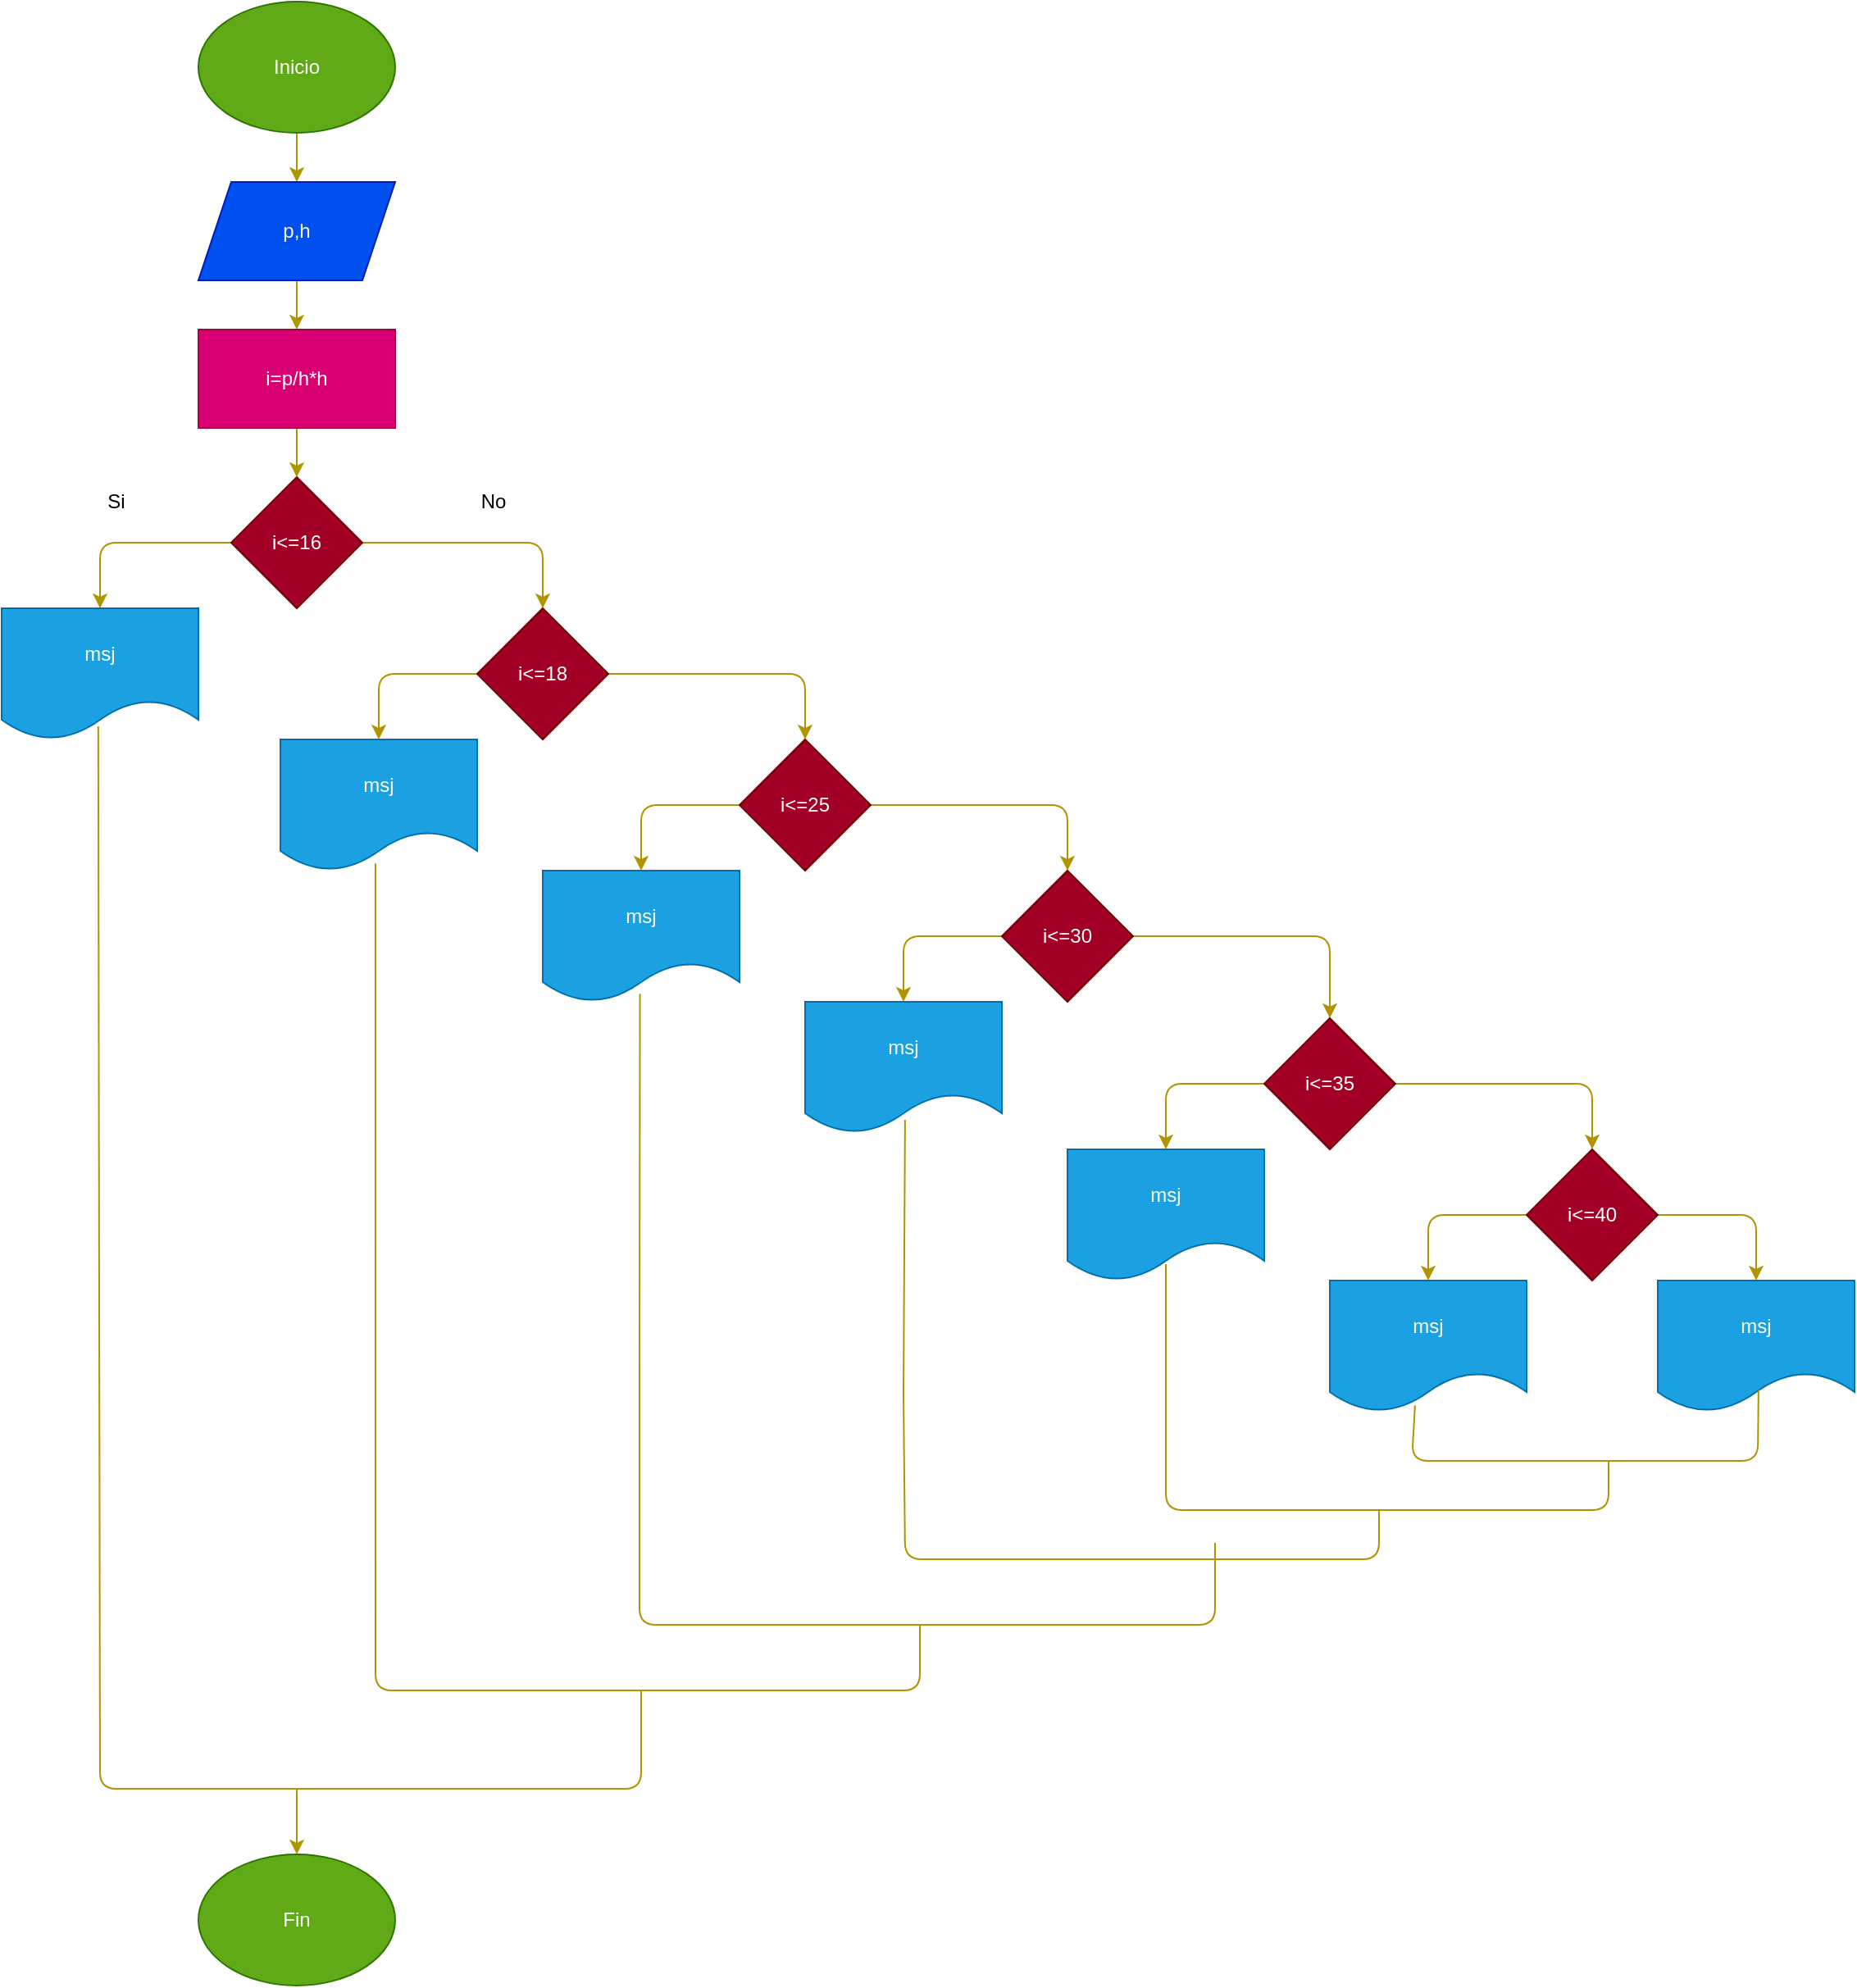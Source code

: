 <mxfile>
    <diagram id="xam9ao9LLq72DpfkFuDu" name="Página-1">
        <mxGraphModel dx="801" dy="1690" grid="1" gridSize="10" guides="1" tooltips="1" connect="1" arrows="1" fold="1" page="1" pageScale="1" pageWidth="850" pageHeight="1100" math="0" shadow="0">
            <root>
                <mxCell id="0"/>
                <mxCell id="1" parent="0"/>
                <mxCell id="18" style="edgeStyle=none;html=1;exitX=0.5;exitY=1;exitDx=0;exitDy=0;entryX=0.5;entryY=0;entryDx=0;entryDy=0;fillColor=#e3c800;strokeColor=#B09500;" parent="1" source="2" target="3" edge="1">
                    <mxGeometry relative="1" as="geometry"/>
                </mxCell>
                <mxCell id="2" value="Inicio" style="ellipse;whiteSpace=wrap;html=1;fillColor=#60a917;fontColor=#ffffff;strokeColor=#2D7600;" parent="1" vertex="1">
                    <mxGeometry x="210" y="-60" width="120" height="80" as="geometry"/>
                </mxCell>
                <mxCell id="19" style="edgeStyle=none;html=1;exitX=0.5;exitY=1;exitDx=0;exitDy=0;entryX=0.5;entryY=0;entryDx=0;entryDy=0;fillColor=#e3c800;strokeColor=#B09500;" parent="1" source="3" target="41" edge="1">
                    <mxGeometry relative="1" as="geometry"/>
                </mxCell>
                <mxCell id="3" value="p,h" style="shape=parallelogram;perimeter=parallelogramPerimeter;whiteSpace=wrap;html=1;fixedSize=1;fillColor=#0050ef;fontColor=#ffffff;strokeColor=#001DBC;" parent="1" vertex="1">
                    <mxGeometry x="210" y="50" width="120" height="60" as="geometry"/>
                </mxCell>
                <mxCell id="20" style="edgeStyle=none;html=1;exitX=0;exitY=0.5;exitDx=0;exitDy=0;entryX=0.5;entryY=0;entryDx=0;entryDy=0;fillColor=#e3c800;strokeColor=#B09500;" parent="1" source="4" target="5" edge="1">
                    <mxGeometry relative="1" as="geometry">
                        <Array as="points">
                            <mxPoint x="150" y="270"/>
                        </Array>
                    </mxGeometry>
                </mxCell>
                <mxCell id="21" style="edgeStyle=none;html=1;exitX=1;exitY=0.5;exitDx=0;exitDy=0;entryX=0.5;entryY=0;entryDx=0;entryDy=0;fillColor=#e3c800;strokeColor=#B09500;" parent="1" source="4" target="6" edge="1">
                    <mxGeometry relative="1" as="geometry">
                        <Array as="points">
                            <mxPoint x="420" y="270"/>
                        </Array>
                    </mxGeometry>
                </mxCell>
                <mxCell id="4" value="i&amp;lt;=16" style="rhombus;whiteSpace=wrap;html=1;fillColor=#a20025;fontColor=#ffffff;strokeColor=#6F0000;" parent="1" vertex="1">
                    <mxGeometry x="230" y="230" width="80" height="80" as="geometry"/>
                </mxCell>
                <mxCell id="5" value="msj" style="shape=document;whiteSpace=wrap;html=1;boundedLbl=1;fillColor=#1ba1e2;fontColor=#ffffff;strokeColor=#006EAF;" parent="1" vertex="1">
                    <mxGeometry x="90" y="310" width="120" height="80" as="geometry"/>
                </mxCell>
                <mxCell id="22" style="edgeStyle=none;html=1;exitX=0;exitY=0.5;exitDx=0;exitDy=0;entryX=0.5;entryY=0;entryDx=0;entryDy=0;fillColor=#e3c800;strokeColor=#B09500;" parent="1" source="6" target="7" edge="1">
                    <mxGeometry relative="1" as="geometry">
                        <Array as="points">
                            <mxPoint x="320" y="350"/>
                        </Array>
                    </mxGeometry>
                </mxCell>
                <mxCell id="23" style="edgeStyle=none;html=1;exitX=1;exitY=0.5;exitDx=0;exitDy=0;entryX=0.5;entryY=0;entryDx=0;entryDy=0;fillColor=#e3c800;strokeColor=#B09500;" parent="1" source="6" target="8" edge="1">
                    <mxGeometry relative="1" as="geometry">
                        <Array as="points">
                            <mxPoint x="580" y="350"/>
                        </Array>
                    </mxGeometry>
                </mxCell>
                <mxCell id="6" value="i&amp;lt;=18" style="rhombus;whiteSpace=wrap;html=1;fillColor=#a20025;fontColor=#ffffff;strokeColor=#6F0000;" parent="1" vertex="1">
                    <mxGeometry x="380" y="310" width="80" height="80" as="geometry"/>
                </mxCell>
                <mxCell id="7" value="msj" style="shape=document;whiteSpace=wrap;html=1;boundedLbl=1;fillColor=#1ba1e2;fontColor=#ffffff;strokeColor=#006EAF;" parent="1" vertex="1">
                    <mxGeometry x="260" y="390" width="120" height="80" as="geometry"/>
                </mxCell>
                <mxCell id="24" style="edgeStyle=none;html=1;exitX=0;exitY=0.5;exitDx=0;exitDy=0;entryX=0.5;entryY=0;entryDx=0;entryDy=0;fillColor=#e3c800;strokeColor=#B09500;" parent="1" source="8" target="9" edge="1">
                    <mxGeometry relative="1" as="geometry">
                        <Array as="points">
                            <mxPoint x="480" y="430"/>
                        </Array>
                    </mxGeometry>
                </mxCell>
                <mxCell id="25" style="edgeStyle=none;html=1;exitX=1;exitY=0.5;exitDx=0;exitDy=0;entryX=0.5;entryY=0;entryDx=0;entryDy=0;fillColor=#e3c800;strokeColor=#B09500;" parent="1" source="8" target="10" edge="1">
                    <mxGeometry relative="1" as="geometry">
                        <Array as="points">
                            <mxPoint x="740" y="430"/>
                        </Array>
                    </mxGeometry>
                </mxCell>
                <mxCell id="8" value="i&amp;lt;=25" style="rhombus;whiteSpace=wrap;html=1;fillColor=#a20025;fontColor=#ffffff;strokeColor=#6F0000;" parent="1" vertex="1">
                    <mxGeometry x="540" y="390" width="80" height="80" as="geometry"/>
                </mxCell>
                <mxCell id="9" value="msj" style="shape=document;whiteSpace=wrap;html=1;boundedLbl=1;fillColor=#1ba1e2;fontColor=#ffffff;strokeColor=#006EAF;" parent="1" vertex="1">
                    <mxGeometry x="420" y="470" width="120" height="80" as="geometry"/>
                </mxCell>
                <mxCell id="27" style="edgeStyle=none;html=1;exitX=1;exitY=0.5;exitDx=0;exitDy=0;entryX=0.5;entryY=0;entryDx=0;entryDy=0;fillColor=#e3c800;strokeColor=#B09500;" parent="1" source="10" target="44" edge="1">
                    <mxGeometry relative="1" as="geometry">
                        <Array as="points">
                            <mxPoint x="900" y="510"/>
                        </Array>
                    </mxGeometry>
                </mxCell>
                <mxCell id="43" style="edgeStyle=none;html=1;exitX=0;exitY=0.5;exitDx=0;exitDy=0;entryX=0.5;entryY=0;entryDx=0;entryDy=0;fillColor=#e3c800;strokeColor=#B09500;" edge="1" parent="1" source="10" target="12">
                    <mxGeometry relative="1" as="geometry">
                        <Array as="points">
                            <mxPoint x="640" y="510"/>
                        </Array>
                    </mxGeometry>
                </mxCell>
                <mxCell id="10" value="i&amp;lt;=30" style="rhombus;whiteSpace=wrap;html=1;fillColor=#a20025;fontColor=#ffffff;strokeColor=#6F0000;" parent="1" vertex="1">
                    <mxGeometry x="700" y="470" width="80" height="80" as="geometry"/>
                </mxCell>
                <mxCell id="12" value="msj" style="shape=document;whiteSpace=wrap;html=1;boundedLbl=1;fillColor=#1ba1e2;fontColor=#ffffff;strokeColor=#006EAF;" parent="1" vertex="1">
                    <mxGeometry x="580" y="550" width="120" height="80" as="geometry"/>
                </mxCell>
                <mxCell id="49" style="edgeStyle=none;html=1;exitX=0;exitY=0.5;exitDx=0;exitDy=0;entryX=0.5;entryY=0;entryDx=0;entryDy=0;fillColor=#e3c800;strokeColor=#B09500;" edge="1" parent="1" source="14" target="15">
                    <mxGeometry relative="1" as="geometry">
                        <Array as="points">
                            <mxPoint x="960" y="680"/>
                        </Array>
                    </mxGeometry>
                </mxCell>
                <mxCell id="50" style="edgeStyle=none;html=1;exitX=1;exitY=0.5;exitDx=0;exitDy=0;entryX=0.5;entryY=0;entryDx=0;entryDy=0;fillColor=#e3c800;strokeColor=#B09500;" edge="1" parent="1" source="14" target="16">
                    <mxGeometry relative="1" as="geometry">
                        <Array as="points">
                            <mxPoint x="1160" y="680"/>
                        </Array>
                    </mxGeometry>
                </mxCell>
                <mxCell id="14" value="i&amp;lt;=40" style="rhombus;whiteSpace=wrap;html=1;fillColor=#a20025;fontColor=#ffffff;strokeColor=#6F0000;" parent="1" vertex="1">
                    <mxGeometry x="1020" y="640" width="80" height="80" as="geometry"/>
                </mxCell>
                <mxCell id="15" value="msj" style="shape=document;whiteSpace=wrap;html=1;boundedLbl=1;fillColor=#1ba1e2;fontColor=#ffffff;strokeColor=#006EAF;" parent="1" vertex="1">
                    <mxGeometry x="900" y="720" width="120" height="80" as="geometry"/>
                </mxCell>
                <mxCell id="16" value="msj" style="shape=document;whiteSpace=wrap;html=1;boundedLbl=1;fillColor=#1ba1e2;fontColor=#ffffff;strokeColor=#006EAF;" parent="1" vertex="1">
                    <mxGeometry x="1100" y="720" width="120" height="80" as="geometry"/>
                </mxCell>
                <mxCell id="17" value="Fin" style="ellipse;whiteSpace=wrap;html=1;fillColor=#60a917;fontColor=#ffffff;strokeColor=#2D7600;" parent="1" vertex="1">
                    <mxGeometry x="210" y="1070" width="120" height="80" as="geometry"/>
                </mxCell>
                <mxCell id="32" value="" style="endArrow=none;html=1;exitX=0.433;exitY=0.952;exitDx=0;exitDy=0;exitPerimeter=0;entryX=0.512;entryY=0.834;entryDx=0;entryDy=0;entryPerimeter=0;fillColor=#e3c800;strokeColor=#B09500;" parent="1" source="15" target="16" edge="1">
                    <mxGeometry width="50" height="50" relative="1" as="geometry">
                        <mxPoint x="840" y="700" as="sourcePoint"/>
                        <mxPoint x="890" y="650" as="targetPoint"/>
                        <Array as="points">
                            <mxPoint x="950" y="830"/>
                            <mxPoint x="1161" y="830"/>
                        </Array>
                    </mxGeometry>
                </mxCell>
                <mxCell id="34" value="" style="endArrow=none;html=1;exitX=0.494;exitY=0.939;exitDx=0;exitDy=0;exitPerimeter=0;fillColor=#e3c800;strokeColor=#B09500;" parent="1" source="9" edge="1">
                    <mxGeometry width="50" height="50" relative="1" as="geometry">
                        <mxPoint x="580" y="700" as="sourcePoint"/>
                        <mxPoint x="830" y="880" as="targetPoint"/>
                        <Array as="points">
                            <mxPoint x="479" y="780"/>
                            <mxPoint x="479" y="930"/>
                            <mxPoint x="830" y="930"/>
                        </Array>
                    </mxGeometry>
                </mxCell>
                <mxCell id="35" value="" style="endArrow=none;html=1;fillColor=#e3c800;strokeColor=#B09500;entryX=0.508;entryY=0.9;entryDx=0;entryDy=0;entryPerimeter=0;" parent="1" edge="1" target="12">
                    <mxGeometry width="50" height="50" relative="1" as="geometry">
                        <mxPoint x="930" y="860" as="sourcePoint"/>
                        <mxPoint x="640" y="750" as="targetPoint"/>
                        <Array as="points">
                            <mxPoint x="930" y="890"/>
                            <mxPoint x="641" y="890"/>
                            <mxPoint x="640" y="790"/>
                        </Array>
                    </mxGeometry>
                </mxCell>
                <mxCell id="36" value="" style="endArrow=none;html=1;exitX=0.483;exitY=0.945;exitDx=0;exitDy=0;exitPerimeter=0;fillColor=#e3c800;strokeColor=#B09500;" parent="1" source="7" edge="1">
                    <mxGeometry width="50" height="50" relative="1" as="geometry">
                        <mxPoint x="400" y="800" as="sourcePoint"/>
                        <mxPoint x="650" y="930" as="targetPoint"/>
                        <Array as="points">
                            <mxPoint x="318" y="970"/>
                            <mxPoint x="650" y="970"/>
                        </Array>
                    </mxGeometry>
                </mxCell>
                <mxCell id="37" value="" style="endArrow=none;html=1;exitX=0.491;exitY=0.9;exitDx=0;exitDy=0;exitPerimeter=0;fillColor=#e3c800;strokeColor=#B09500;" parent="1" source="5" edge="1">
                    <mxGeometry width="50" height="50" relative="1" as="geometry">
                        <mxPoint x="400" y="800" as="sourcePoint"/>
                        <mxPoint x="480" y="970" as="targetPoint"/>
                        <Array as="points">
                            <mxPoint x="150" y="1030"/>
                            <mxPoint x="480" y="1030"/>
                        </Array>
                    </mxGeometry>
                </mxCell>
                <mxCell id="38" value="" style="endArrow=classic;html=1;entryX=0.5;entryY=0;entryDx=0;entryDy=0;fillColor=#e3c800;strokeColor=#B09500;" parent="1" target="17" edge="1">
                    <mxGeometry width="50" height="50" relative="1" as="geometry">
                        <mxPoint x="270" y="1030" as="sourcePoint"/>
                        <mxPoint x="450" y="750" as="targetPoint"/>
                    </mxGeometry>
                </mxCell>
                <mxCell id="39" value="Si" style="text;html=1;strokeColor=none;fillColor=none;align=center;verticalAlign=middle;whiteSpace=wrap;rounded=0;" parent="1" vertex="1">
                    <mxGeometry x="130" y="230" width="60" height="30" as="geometry"/>
                </mxCell>
                <mxCell id="40" value="No" style="text;html=1;strokeColor=none;fillColor=none;align=center;verticalAlign=middle;whiteSpace=wrap;rounded=0;" parent="1" vertex="1">
                    <mxGeometry x="360" y="230" width="60" height="30" as="geometry"/>
                </mxCell>
                <mxCell id="42" style="edgeStyle=none;html=1;exitX=0.5;exitY=1;exitDx=0;exitDy=0;entryX=0.5;entryY=0;entryDx=0;entryDy=0;fillColor=#e3c800;strokeColor=#B09500;" edge="1" parent="1" source="41" target="4">
                    <mxGeometry relative="1" as="geometry"/>
                </mxCell>
                <mxCell id="41" value="i=p/h*h" style="rounded=0;whiteSpace=wrap;html=1;fillColor=#d80073;fontColor=#ffffff;strokeColor=#A50040;" vertex="1" parent="1">
                    <mxGeometry x="210" y="140" width="120" height="60" as="geometry"/>
                </mxCell>
                <mxCell id="46" style="edgeStyle=none;html=1;exitX=0;exitY=0.5;exitDx=0;exitDy=0;entryX=0.5;entryY=0;entryDx=0;entryDy=0;fillColor=#e3c800;strokeColor=#B09500;" edge="1" parent="1" source="44" target="45">
                    <mxGeometry relative="1" as="geometry">
                        <Array as="points">
                            <mxPoint x="800" y="600"/>
                        </Array>
                    </mxGeometry>
                </mxCell>
                <mxCell id="47" style="edgeStyle=none;html=1;exitX=1;exitY=0.5;exitDx=0;exitDy=0;entryX=0.5;entryY=0;entryDx=0;entryDy=0;fillColor=#e3c800;strokeColor=#B09500;" edge="1" parent="1" source="44" target="14">
                    <mxGeometry relative="1" as="geometry">
                        <Array as="points">
                            <mxPoint x="1060" y="600"/>
                        </Array>
                    </mxGeometry>
                </mxCell>
                <mxCell id="44" value="i&amp;lt;=35" style="rhombus;whiteSpace=wrap;html=1;fillColor=#a20025;fontColor=#ffffff;strokeColor=#6F0000;" vertex="1" parent="1">
                    <mxGeometry x="860" y="560" width="80" height="80" as="geometry"/>
                </mxCell>
                <mxCell id="45" value="msj" style="shape=document;whiteSpace=wrap;html=1;boundedLbl=1;fillColor=#1ba1e2;fontColor=#ffffff;strokeColor=#006EAF;" vertex="1" parent="1">
                    <mxGeometry x="740" y="640" width="120" height="80" as="geometry"/>
                </mxCell>
                <mxCell id="48" value="" style="endArrow=none;html=1;fillColor=#e3c800;strokeColor=#B09500;" edge="1" parent="1">
                    <mxGeometry width="50" height="50" relative="1" as="geometry">
                        <mxPoint x="800" y="710" as="sourcePoint"/>
                        <mxPoint x="1070" y="830" as="targetPoint"/>
                        <Array as="points">
                            <mxPoint x="800" y="860"/>
                            <mxPoint x="1070" y="860"/>
                        </Array>
                    </mxGeometry>
                </mxCell>
            </root>
        </mxGraphModel>
    </diagram>
</mxfile>